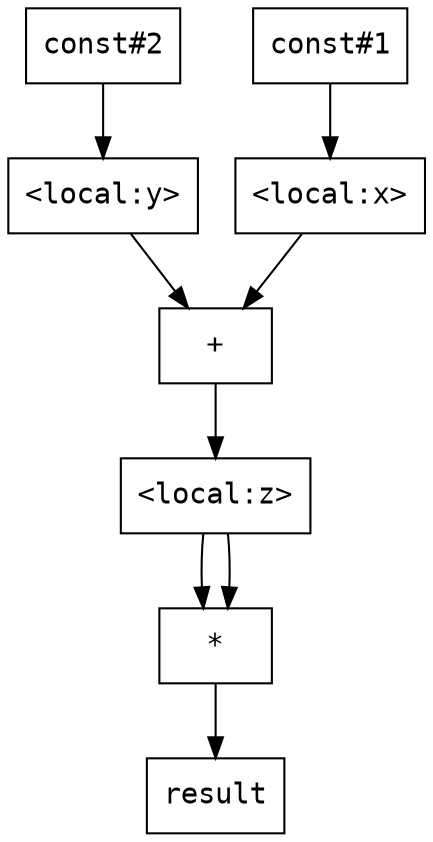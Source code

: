 digraph G {
  node [fontname="Courier",shape=box];
  flowInst0 [label="result"];
  flowInst1 [label="const#2"];
  flowInst2 [label="<local:y>"];
  flowInst3 [label="const#1"];
  flowInst4 [label="<local:x>"];
  flowInst5 [label="+"];
  flowInst6 [label="<local:z>"];
  flowInst7 [label="*"];
  flowInst7 -> flowInst0;
  flowInst6 -> flowInst7;
  flowInst6 -> flowInst7;
  flowInst5 -> flowInst6;
  flowInst2 -> flowInst5;
  flowInst4 -> flowInst5;
  flowInst3 -> flowInst4;
  flowInst1 -> flowInst2;
}
